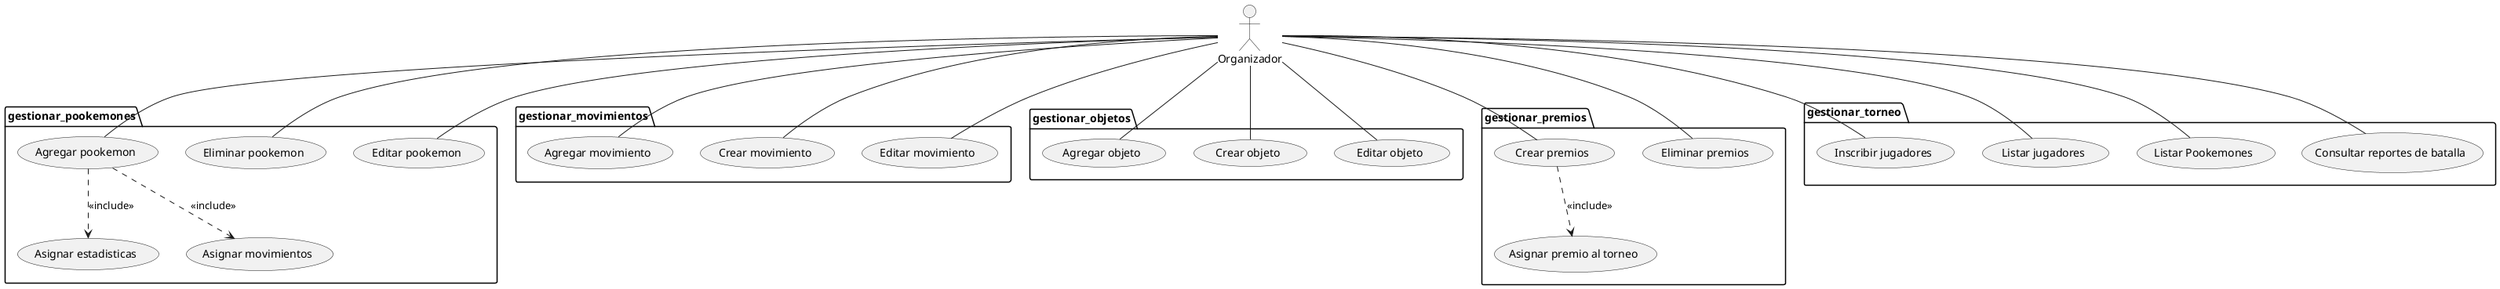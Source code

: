 @startuml Organizador

actor Organizador

package gestionar_pookemones{
    usecase "Agregar pookemon" as agrPoo
    usecase "Asignar estadisticas" as asiEst
    usecase "Asignar movimientos" as asiMov
    usecase "Eliminar pookemon" as eliPoo
    usecase "Editar pookemon" as ediPoo
}

Organizador -- agrPoo
agrPoo ..> asiEst: <<include>>
agrPoo ..> asiMov: <<include>>
Organizador -- ediPoo
Organizador -- eliPoo

package gestionar_movimientos{
    usecase "Agregar movimiento" as agrMov
    usecase "Crear movimiento" as creMov
    usecase "Editar movimiento" as ediMov
}

Organizador -- agrMov
Organizador -- creMov
Organizador -- ediMov

package gestionar_objetos{
    usecase "Agregar objeto" as agrObj
    usecase "Crear objeto" as creObj
    usecase "Editar objeto" as edtObj

}

Organizador -- agrObj
Organizador -- creObj
Organizador -- edtObj

package gestionar_premios{
    usecase "Crear premios" as crePre
    usecase "Asignar premio al torneo" as asiPreTor
    usecase "Eliminar premios" as eliPre
}

Organizador -- crePre
crePre ..> asiPreTor: <<include>>
Organizador -- eliPre

package gestionar_torneo{
    usecase "Inscribir jugadores" as insJug
    usecase "Listar jugadores" as lisJug
    usecase "Listar Pookemones" as lisPoo
    usecase "Consultar reportes de batalla" as verHisBat
}

Organizador -- insJug
Organizador -- lisJug
Organizador -- lisPoo
Organizador -- verHisBat

@enduml